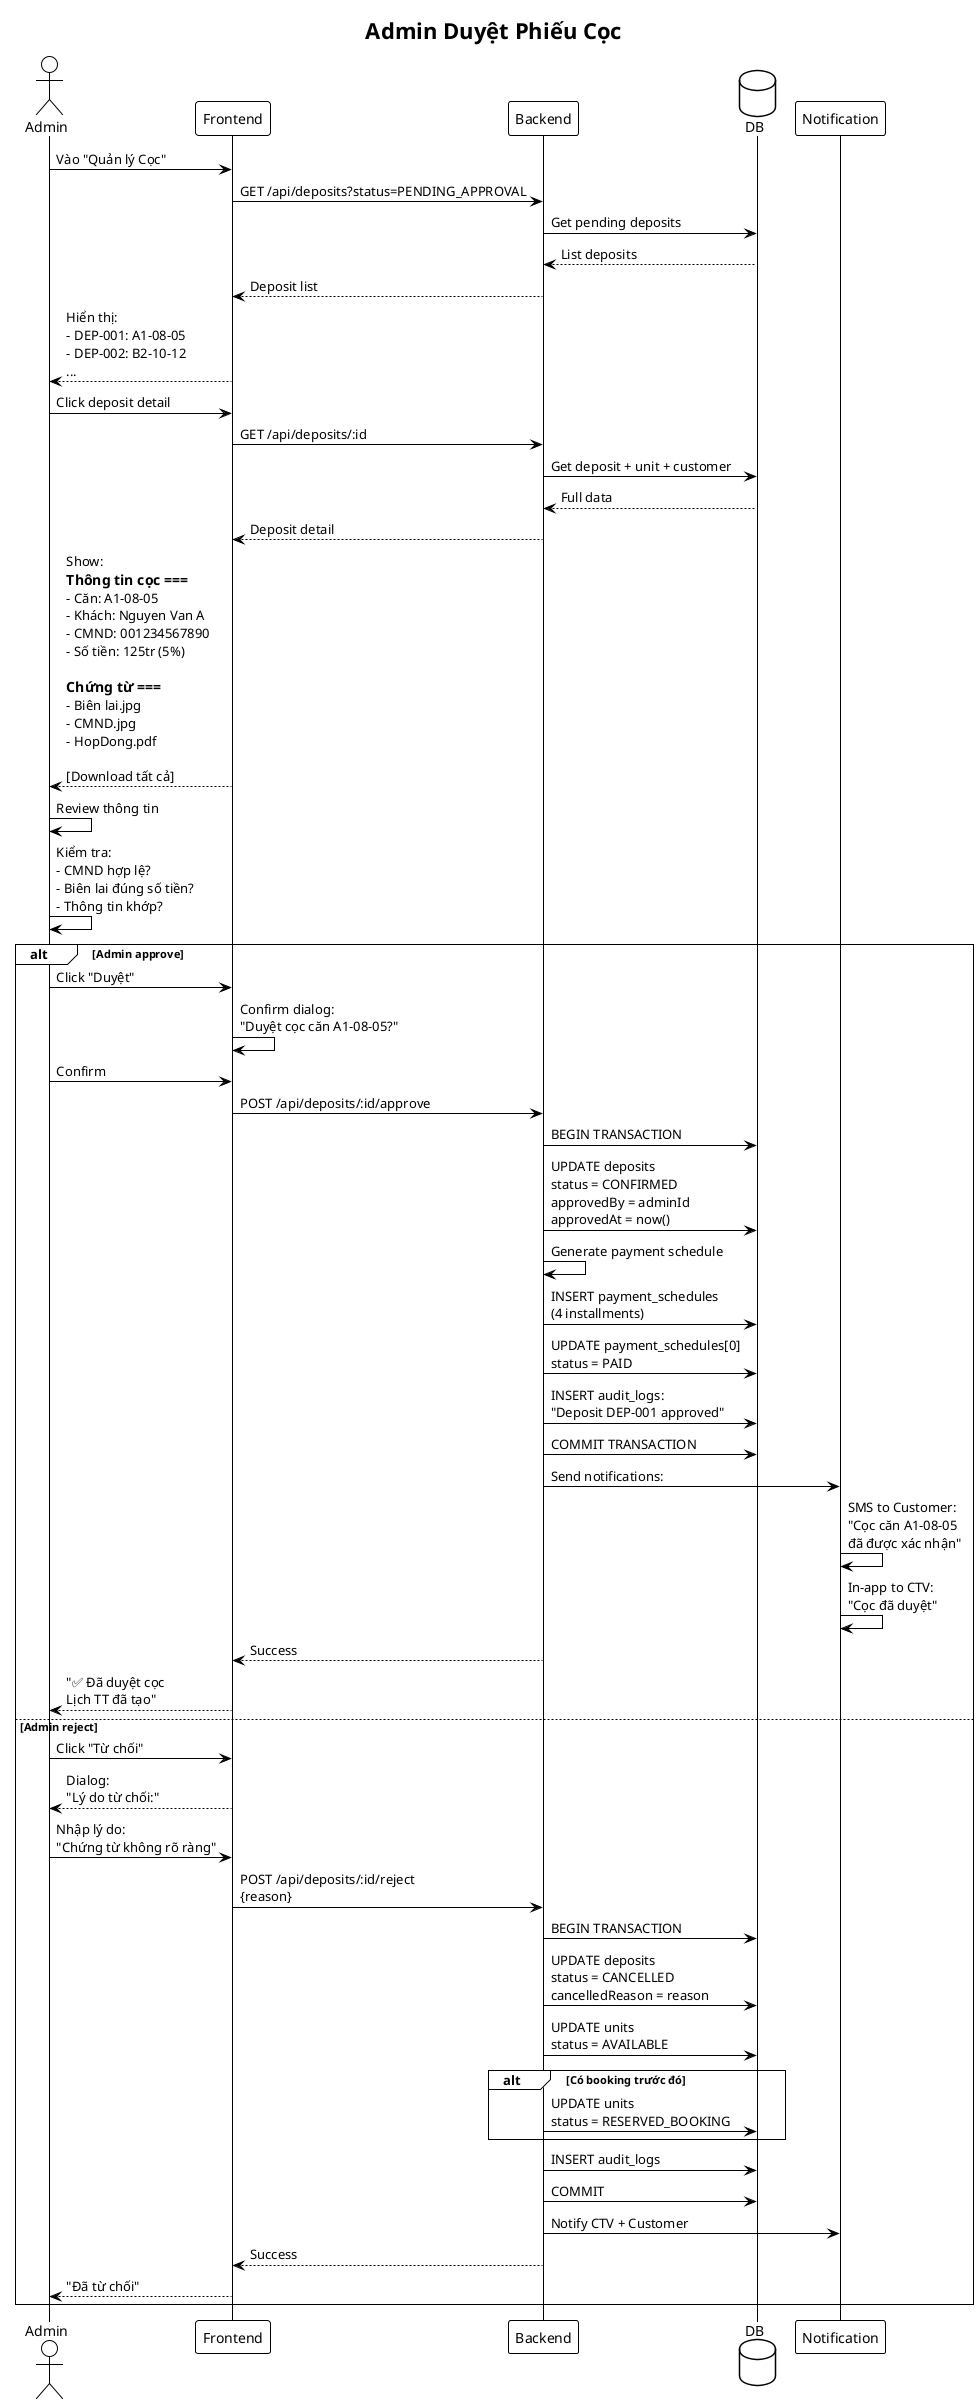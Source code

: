 @startuml
!theme plain
title Admin Duyệt Phiếu Cọc

actor "Admin" as admin
participant "Frontend" as fe
participant "Backend" as api
database "DB" as db
participant "Notification" as notif

admin -> fe: Vào "Quản lý Cọc"
fe -> api: GET /api/deposits?status=PENDING_APPROVAL
api -> db: Get pending deposits
db --> api: List deposits
api --> fe: Deposit list

fe --> admin: Hiển thị:\n- DEP-001: A1-08-05\n- DEP-002: B2-10-12\n...

admin -> fe: Click deposit detail
fe -> api: GET /api/deposits/:id
api -> db: Get deposit + unit + customer
db --> api: Full data
api --> fe: Deposit detail

fe --> admin: Show:\n=== Thông tin cọc ===\n- Căn: A1-08-05\n- Khách: Nguyen Van A\n- CMND: 001234567890\n- Số tiền: 125tr (5%)\n\n=== Chứng từ ===\n- Biên lai.jpg\n- CMND.jpg\n- HopDong.pdf\n\n[Download tất cả]

admin -> admin: Review thông tin
admin -> admin: Kiểm tra:\n- CMND hợp lệ?\n- Biên lai đúng số tiền?\n- Thông tin khớp?

alt Admin approve
    admin -> fe: Click "Duyệt"
    fe -> fe: Confirm dialog:\n"Duyệt cọc căn A1-08-05?"
    admin -> fe: Confirm
    
    fe -> api: POST /api/deposits/:id/approve
    
    api -> db: BEGIN TRANSACTION
    api -> db: UPDATE deposits\nstatus = CONFIRMED\napprovedBy = adminId\napprovedAt = now()
    
    api -> api: Generate payment schedule
    api -> db: INSERT payment_schedules\n(4 installments)
    
    ' Mark đợt 1 đã thanh toán
    api -> db: UPDATE payment_schedules[0]\nstatus = PAID
    
    api -> db: INSERT audit_logs:\n"Deposit DEP-001 approved"
    
    api -> db: COMMIT TRANSACTION
    
    api -> notif: Send notifications:
    notif -> notif: SMS to Customer:\n"Cọc căn A1-08-05\nđã được xác nhận"
    notif -> notif: In-app to CTV:\n"Cọc đã duyệt"
    
    api --> fe: Success
    fe --> admin: "✅ Đã duyệt cọc\nLịch TT đã tạo"
    
else Admin reject
    admin -> fe: Click "Từ chối"
    fe --> admin: Dialog:\n"Lý do từ chối:"
    admin -> fe: Nhập lý do:\n"Chứng từ không rõ ràng"
    
    fe -> api: POST /api/deposits/:id/reject\n{reason}
    
    api -> db: BEGIN TRANSACTION
    api -> db: UPDATE deposits\nstatus = CANCELLED\ncancelledReason = reason
    api -> db: UPDATE units\nstatus = AVAILABLE
    
    alt Có booking trước đó
        api -> db: UPDATE units\nstatus = RESERVED_BOOKING
    end
    
    api -> db: INSERT audit_logs
    api -> db: COMMIT
    
    api -> notif: Notify CTV + Customer
    
    api --> fe: Success
    fe --> admin: "Đã từ chối"
end

@enduml

